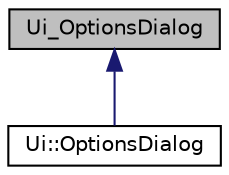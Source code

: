digraph "Ui_OptionsDialog"
{
 // LATEX_PDF_SIZE
  edge [fontname="Helvetica",fontsize="10",labelfontname="Helvetica",labelfontsize="10"];
  node [fontname="Helvetica",fontsize="10",shape=record];
  Node0 [label="Ui_OptionsDialog",height=0.2,width=0.4,color="black", fillcolor="grey75", style="filled", fontcolor="black",tooltip=" "];
  Node0 -> Node1 [dir="back",color="midnightblue",fontsize="10",style="solid"];
  Node1 [label="Ui::OptionsDialog",height=0.2,width=0.4,color="black", fillcolor="white", style="filled",URL="$class_ui_1_1_options_dialog.html",tooltip=" "];
}
